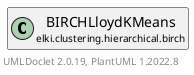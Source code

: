 @startuml
    remove .*\.(Instance|Par|Parameterizer|Factory)$
    set namespaceSeparator none
    hide empty fields
    hide empty methods

    class "<size:14>BIRCHLloydKMeans.Par\n<size:10>elki.clustering.hierarchical.birch" as elki.clustering.hierarchical.birch.BIRCHLloydKMeans.Par [[BIRCHLloydKMeans.Par.html]] {
        ~cffactory: Factory
        #k: int
        #maxiter: int
        #initialization: BIRCHKMeansPlusPlus
        +configure(Parameterization): void
        +make(): BIRCHLloydKMeans
    }

    interface "<size:14>Parameterizer\n<size:10>elki.utilities.optionhandling" as elki.utilities.optionhandling.Parameterizer [[../../../utilities/optionhandling/Parameterizer.html]] {
        {abstract} +make(): Object
    }
    class "<size:14>BIRCHLloydKMeans\n<size:10>elki.clustering.hierarchical.birch" as elki.clustering.hierarchical.birch.BIRCHLloydKMeans [[BIRCHLloydKMeans.html]]

    elki.utilities.optionhandling.Parameterizer <|.. elki.clustering.hierarchical.birch.BIRCHLloydKMeans.Par
    elki.clustering.hierarchical.birch.BIRCHLloydKMeans +-- elki.clustering.hierarchical.birch.BIRCHLloydKMeans.Par

    center footer UMLDoclet 2.0.19, PlantUML 1.2022.8
@enduml
